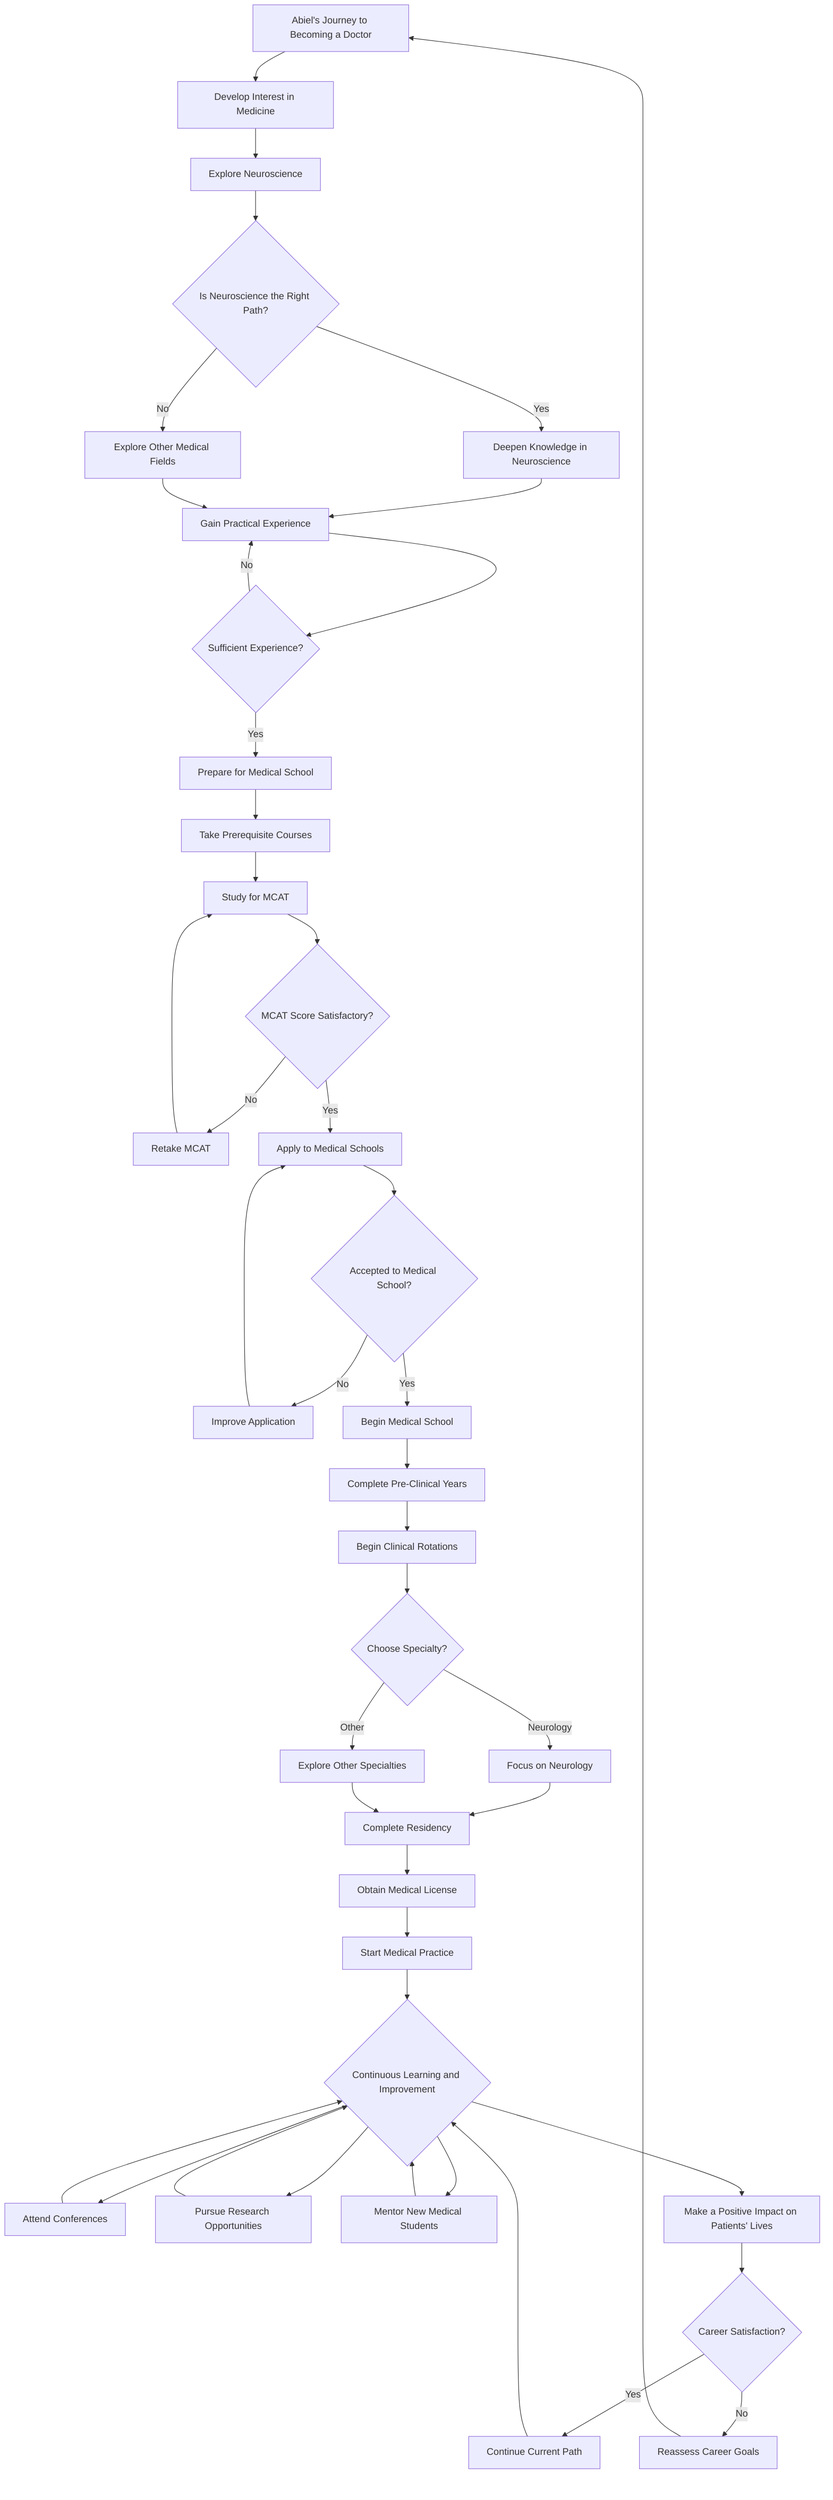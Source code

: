 graph TD
    A[Abiel's Journey to Becoming a Doctor] --> B[Develop Interest in Medicine]
    B --> C[Explore Neuroscience]
    C --> D{Is Neuroscience the Right Path?}
    D -->|Yes| E[Deepen Knowledge in Neuroscience]
    D -->|No| F[Explore Other Medical Fields]
    E --> G[Gain Practical Experience]
    F --> G
    G --> H{Sufficient Experience?}
    H -->|No| G
    H -->|Yes| I[Prepare for Medical School]
    I --> J[Take Prerequisite Courses]
    J --> K[Study for MCAT]
    K --> L{MCAT Score Satisfactory?}
    L -->|No| M[Retake MCAT]
    M --> K
    L -->|Yes| N[Apply to Medical Schools]
    N --> O{Accepted to Medical School?}
    O -->|No| P[Improve Application]
    P --> N
    O -->|Yes| Q[Begin Medical School]
    Q --> R[Complete Pre-Clinical Years]
    R --> S[Begin Clinical Rotations]
    S --> T{Choose Specialty?}
    T -->|Neurology| U[Focus on Neurology]
    T -->|Other| V[Explore Other Specialties]
    U --> W[Complete Residency]
    V --> W
    W --> X[Obtain Medical License]
    X --> Y[Start Medical Practice]
    Y --> Z{Continuous Learning and Improvement}
    Z --> AA[Attend Conferences]
    Z --> AB[Pursue Research Opportunities]
    Z --> AC[Mentor New Medical Students]
    AA --> Z
    AB --> Z
    AC --> Z
    Z --> AD[Make a Positive Impact on Patients' Lives]
    AD --> AE{Career Satisfaction?}
    AE -->|Yes| AF[Continue Current Path]
    AE -->|No| AG[Reassess Career Goals]
    AG --> A
    AF --> Z